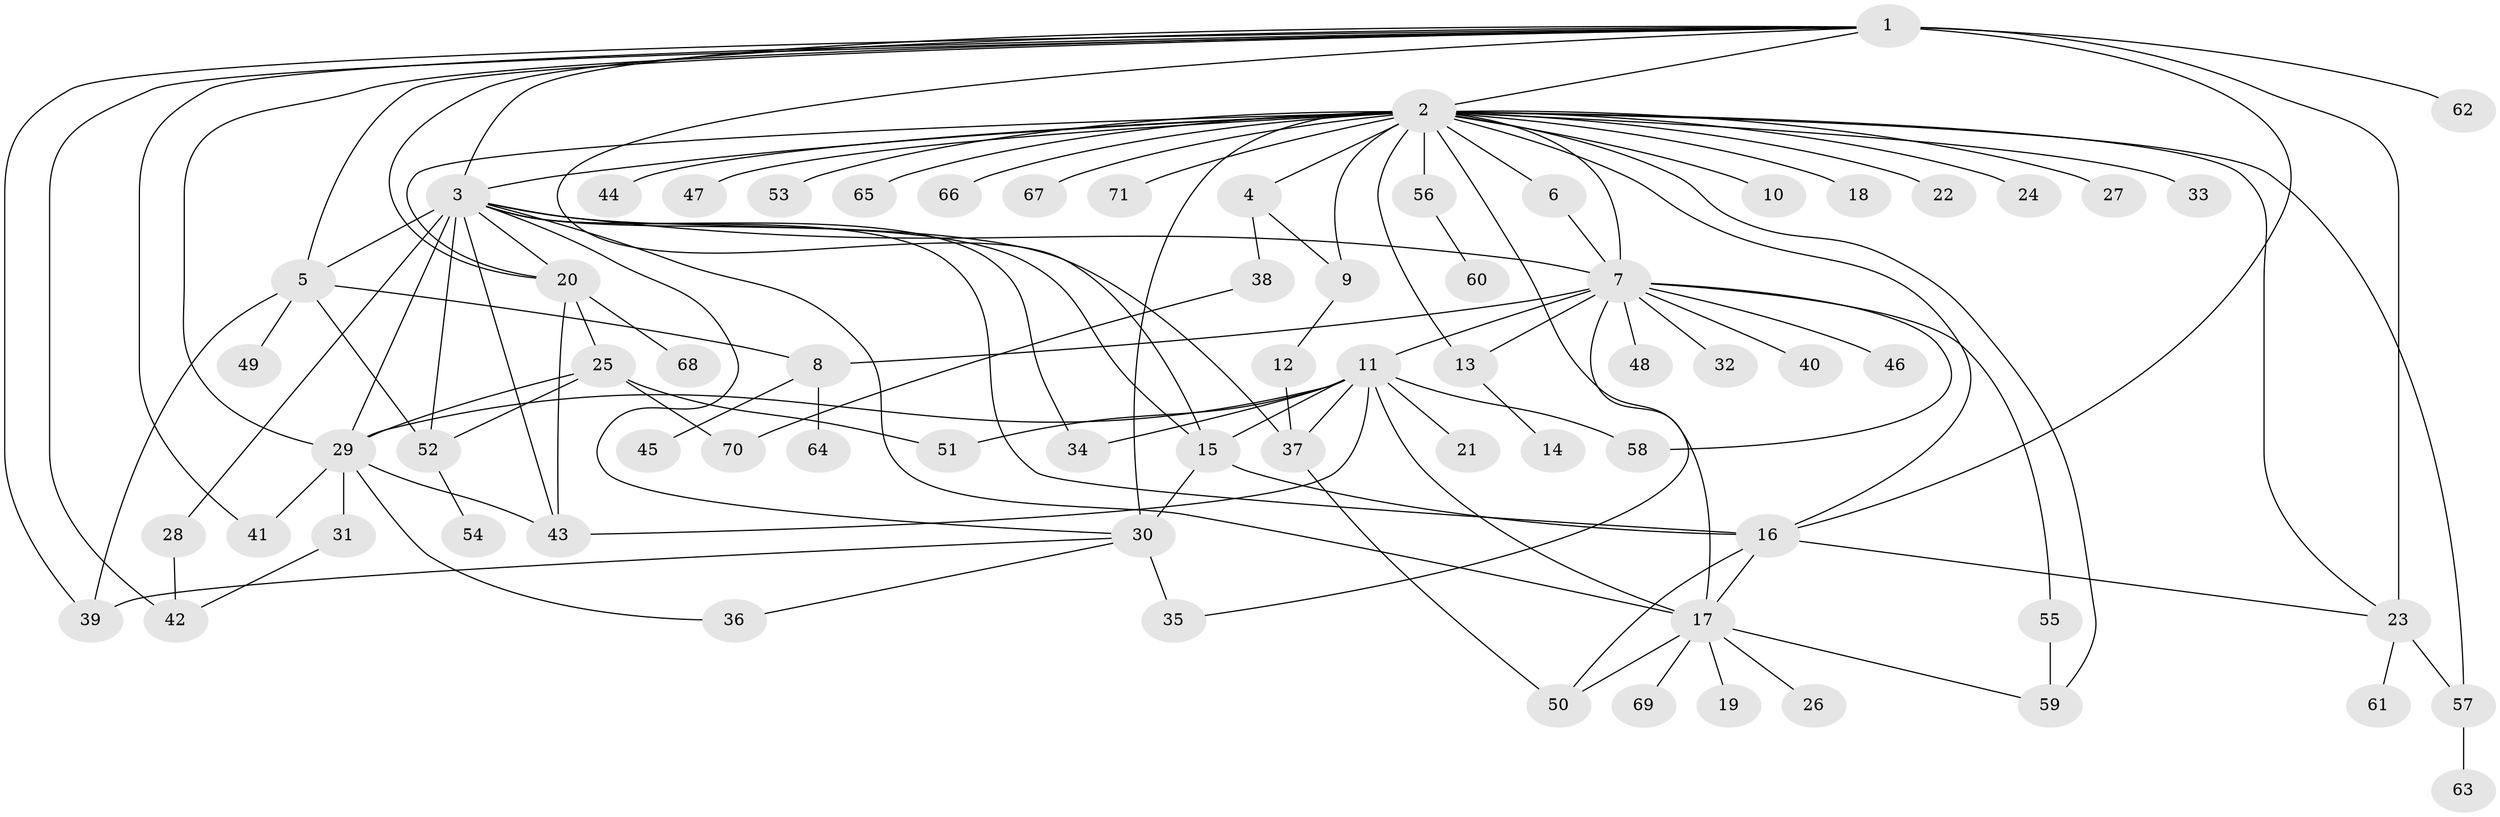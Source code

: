 // original degree distribution, {25: 0.007042253521126761, 36: 0.007042253521126761, 38: 0.007042253521126761, 4: 0.07042253521126761, 2: 0.21830985915492956, 1: 0.47183098591549294, 3: 0.14084507042253522, 15: 0.007042253521126761, 6: 0.014084507042253521, 11: 0.007042253521126761, 8: 0.007042253521126761, 5: 0.02112676056338028, 10: 0.007042253521126761, 9: 0.007042253521126761, 12: 0.007042253521126761}
// Generated by graph-tools (version 1.1) at 2025/50/03/04/25 22:50:04]
// undirected, 71 vertices, 117 edges
graph export_dot {
  node [color=gray90,style=filled];
  1;
  2;
  3;
  4;
  5;
  6;
  7;
  8;
  9;
  10;
  11;
  12;
  13;
  14;
  15;
  16;
  17;
  18;
  19;
  20;
  21;
  22;
  23;
  24;
  25;
  26;
  27;
  28;
  29;
  30;
  31;
  32;
  33;
  34;
  35;
  36;
  37;
  38;
  39;
  40;
  41;
  42;
  43;
  44;
  45;
  46;
  47;
  48;
  49;
  50;
  51;
  52;
  53;
  54;
  55;
  56;
  57;
  58;
  59;
  60;
  61;
  62;
  63;
  64;
  65;
  66;
  67;
  68;
  69;
  70;
  71;
  1 -- 2 [weight=1.0];
  1 -- 3 [weight=2.0];
  1 -- 5 [weight=2.0];
  1 -- 15 [weight=1.0];
  1 -- 16 [weight=1.0];
  1 -- 20 [weight=1.0];
  1 -- 23 [weight=9.0];
  1 -- 29 [weight=1.0];
  1 -- 39 [weight=2.0];
  1 -- 41 [weight=1.0];
  1 -- 42 [weight=1.0];
  1 -- 62 [weight=2.0];
  2 -- 3 [weight=1.0];
  2 -- 4 [weight=1.0];
  2 -- 6 [weight=1.0];
  2 -- 7 [weight=1.0];
  2 -- 9 [weight=1.0];
  2 -- 10 [weight=1.0];
  2 -- 13 [weight=1.0];
  2 -- 16 [weight=1.0];
  2 -- 17 [weight=1.0];
  2 -- 18 [weight=1.0];
  2 -- 20 [weight=1.0];
  2 -- 22 [weight=1.0];
  2 -- 23 [weight=1.0];
  2 -- 24 [weight=1.0];
  2 -- 27 [weight=1.0];
  2 -- 30 [weight=2.0];
  2 -- 33 [weight=1.0];
  2 -- 44 [weight=1.0];
  2 -- 47 [weight=1.0];
  2 -- 53 [weight=1.0];
  2 -- 56 [weight=1.0];
  2 -- 57 [weight=1.0];
  2 -- 59 [weight=1.0];
  2 -- 65 [weight=1.0];
  2 -- 66 [weight=1.0];
  2 -- 67 [weight=1.0];
  2 -- 71 [weight=1.0];
  3 -- 5 [weight=16.0];
  3 -- 7 [weight=1.0];
  3 -- 15 [weight=2.0];
  3 -- 16 [weight=1.0];
  3 -- 17 [weight=1.0];
  3 -- 20 [weight=1.0];
  3 -- 28 [weight=1.0];
  3 -- 29 [weight=1.0];
  3 -- 30 [weight=1.0];
  3 -- 34 [weight=1.0];
  3 -- 37 [weight=1.0];
  3 -- 43 [weight=1.0];
  3 -- 52 [weight=1.0];
  4 -- 9 [weight=1.0];
  4 -- 38 [weight=1.0];
  5 -- 8 [weight=2.0];
  5 -- 39 [weight=2.0];
  5 -- 49 [weight=1.0];
  5 -- 52 [weight=1.0];
  6 -- 7 [weight=1.0];
  7 -- 8 [weight=1.0];
  7 -- 11 [weight=1.0];
  7 -- 13 [weight=1.0];
  7 -- 32 [weight=1.0];
  7 -- 35 [weight=1.0];
  7 -- 40 [weight=1.0];
  7 -- 46 [weight=1.0];
  7 -- 48 [weight=1.0];
  7 -- 55 [weight=1.0];
  7 -- 58 [weight=1.0];
  8 -- 45 [weight=1.0];
  8 -- 64 [weight=1.0];
  9 -- 12 [weight=1.0];
  11 -- 15 [weight=1.0];
  11 -- 17 [weight=1.0];
  11 -- 21 [weight=1.0];
  11 -- 29 [weight=1.0];
  11 -- 34 [weight=1.0];
  11 -- 37 [weight=1.0];
  11 -- 43 [weight=1.0];
  11 -- 51 [weight=1.0];
  11 -- 58 [weight=1.0];
  12 -- 37 [weight=1.0];
  13 -- 14 [weight=1.0];
  15 -- 16 [weight=2.0];
  15 -- 30 [weight=1.0];
  16 -- 17 [weight=1.0];
  16 -- 23 [weight=1.0];
  16 -- 50 [weight=1.0];
  17 -- 19 [weight=1.0];
  17 -- 26 [weight=1.0];
  17 -- 50 [weight=1.0];
  17 -- 59 [weight=1.0];
  17 -- 69 [weight=1.0];
  20 -- 25 [weight=1.0];
  20 -- 43 [weight=1.0];
  20 -- 68 [weight=1.0];
  23 -- 57 [weight=1.0];
  23 -- 61 [weight=1.0];
  25 -- 29 [weight=1.0];
  25 -- 51 [weight=1.0];
  25 -- 52 [weight=1.0];
  25 -- 70 [weight=1.0];
  28 -- 42 [weight=1.0];
  29 -- 31 [weight=3.0];
  29 -- 36 [weight=1.0];
  29 -- 41 [weight=1.0];
  29 -- 43 [weight=1.0];
  30 -- 35 [weight=1.0];
  30 -- 36 [weight=1.0];
  30 -- 39 [weight=1.0];
  31 -- 42 [weight=1.0];
  37 -- 50 [weight=1.0];
  38 -- 70 [weight=1.0];
  52 -- 54 [weight=1.0];
  55 -- 59 [weight=1.0];
  56 -- 60 [weight=1.0];
  57 -- 63 [weight=1.0];
}
